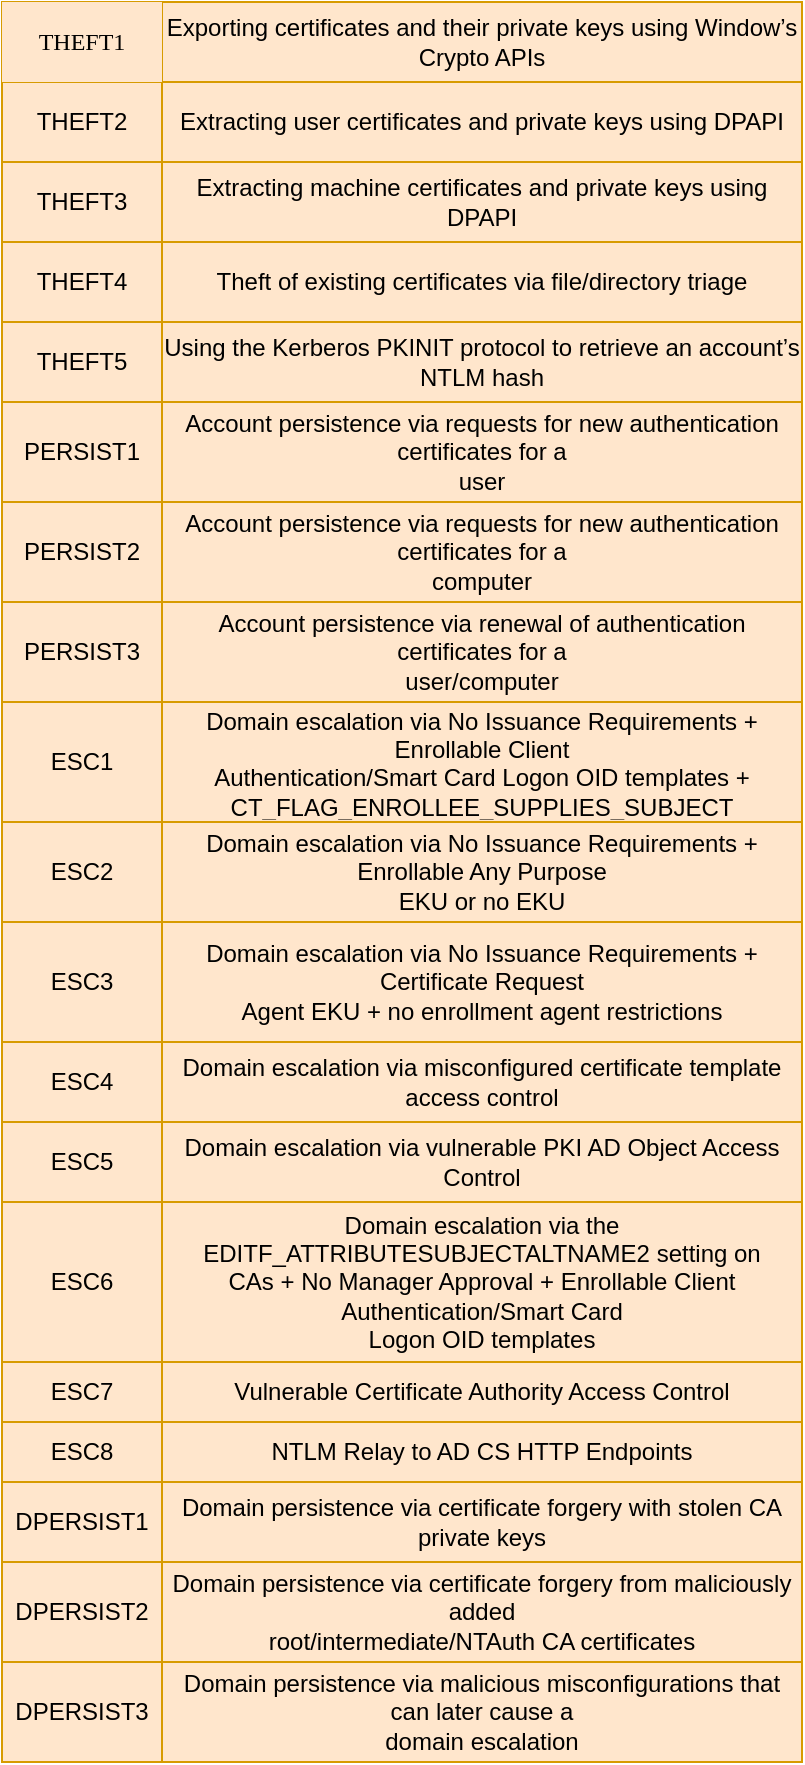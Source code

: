 <mxfile version="20.2.6" type="github">
  <diagram id="JYAazoo-pymMOPZBMjNM" name="Page-1">
    <mxGraphModel dx="1426" dy="946" grid="1" gridSize="10" guides="1" tooltips="1" connect="1" arrows="1" fold="1" page="1" pageScale="1" pageWidth="850" pageHeight="1100" math="0" shadow="0">
      <root>
        <mxCell id="0" />
        <mxCell id="1" parent="0" />
        <mxCell id="oavVsy93mggkFWaxNKw3-1" value="" style="shape=table;startSize=0;container=1;collapsible=0;childLayout=tableLayout;fillColor=#ffe6cc;strokeColor=#d79b00;" vertex="1" parent="1">
          <mxGeometry x="200" y="190" width="400" height="880" as="geometry" />
        </mxCell>
        <mxCell id="oavVsy93mggkFWaxNKw3-2" value="" style="shape=tableRow;horizontal=0;startSize=0;swimlaneHead=0;swimlaneBody=0;top=0;left=0;bottom=0;right=0;collapsible=0;dropTarget=0;fillColor=none;points=[[0,0.5],[1,0.5]];portConstraint=eastwest;fontFamily=Verdana;" vertex="1" parent="oavVsy93mggkFWaxNKw3-1">
          <mxGeometry width="400" height="40" as="geometry" />
        </mxCell>
        <mxCell id="oavVsy93mggkFWaxNKw3-3" value="&lt;meta charset=&quot;utf-8&quot;&gt;THEFT1" style="shape=partialRectangle;html=1;whiteSpace=wrap;connectable=0;overflow=hidden;fillColor=#ffe6cc;top=0;left=0;bottom=0;right=0;pointerEvents=1;strokeColor=#d79b00;fontFamily=Verdana;" vertex="1" parent="oavVsy93mggkFWaxNKw3-2">
          <mxGeometry width="80" height="40" as="geometry">
            <mxRectangle width="80" height="40" as="alternateBounds" />
          </mxGeometry>
        </mxCell>
        <mxCell id="oavVsy93mggkFWaxNKw3-4" value="Exporting certificates and their private keys using Window’s Crypto APIs" style="shape=partialRectangle;html=1;whiteSpace=wrap;connectable=0;overflow=hidden;fillColor=none;top=0;left=0;bottom=0;right=0;pointerEvents=1;" vertex="1" parent="oavVsy93mggkFWaxNKw3-2">
          <mxGeometry x="80" width="320" height="40" as="geometry">
            <mxRectangle width="320" height="40" as="alternateBounds" />
          </mxGeometry>
        </mxCell>
        <mxCell id="oavVsy93mggkFWaxNKw3-5" value="" style="shape=tableRow;horizontal=0;startSize=0;swimlaneHead=0;swimlaneBody=0;top=0;left=0;bottom=0;right=0;collapsible=0;dropTarget=0;fillColor=none;points=[[0,0.5],[1,0.5]];portConstraint=eastwest;" vertex="1" parent="oavVsy93mggkFWaxNKw3-1">
          <mxGeometry y="40" width="400" height="40" as="geometry" />
        </mxCell>
        <mxCell id="oavVsy93mggkFWaxNKw3-6" value="THEFT2" style="shape=partialRectangle;html=1;whiteSpace=wrap;connectable=0;overflow=hidden;fillColor=none;top=0;left=0;bottom=0;right=0;pointerEvents=1;" vertex="1" parent="oavVsy93mggkFWaxNKw3-5">
          <mxGeometry width="80" height="40" as="geometry">
            <mxRectangle width="80" height="40" as="alternateBounds" />
          </mxGeometry>
        </mxCell>
        <mxCell id="oavVsy93mggkFWaxNKw3-7" value="&lt;meta charset=&quot;utf-8&quot;&gt;Extracting user certificates and private keys using DPAPI" style="shape=partialRectangle;html=1;whiteSpace=wrap;connectable=0;overflow=hidden;fillColor=none;top=0;left=0;bottom=0;right=0;pointerEvents=1;" vertex="1" parent="oavVsy93mggkFWaxNKw3-5">
          <mxGeometry x="80" width="320" height="40" as="geometry">
            <mxRectangle width="320" height="40" as="alternateBounds" />
          </mxGeometry>
        </mxCell>
        <mxCell id="oavVsy93mggkFWaxNKw3-8" value="" style="shape=tableRow;horizontal=0;startSize=0;swimlaneHead=0;swimlaneBody=0;top=0;left=0;bottom=0;right=0;collapsible=0;dropTarget=0;fillColor=none;points=[[0,0.5],[1,0.5]];portConstraint=eastwest;" vertex="1" parent="oavVsy93mggkFWaxNKw3-1">
          <mxGeometry y="80" width="400" height="40" as="geometry" />
        </mxCell>
        <mxCell id="oavVsy93mggkFWaxNKw3-9" value="THEFT3" style="shape=partialRectangle;html=1;whiteSpace=wrap;connectable=0;overflow=hidden;fillColor=none;top=0;left=0;bottom=0;right=0;pointerEvents=1;" vertex="1" parent="oavVsy93mggkFWaxNKw3-8">
          <mxGeometry width="80" height="40" as="geometry">
            <mxRectangle width="80" height="40" as="alternateBounds" />
          </mxGeometry>
        </mxCell>
        <mxCell id="oavVsy93mggkFWaxNKw3-10" value="&lt;meta charset=&quot;utf-8&quot;&gt;Extracting machine certificates and private keys using DPAPI" style="shape=partialRectangle;html=1;whiteSpace=wrap;connectable=0;overflow=hidden;fillColor=none;top=0;left=0;bottom=0;right=0;pointerEvents=1;" vertex="1" parent="oavVsy93mggkFWaxNKw3-8">
          <mxGeometry x="80" width="320" height="40" as="geometry">
            <mxRectangle width="320" height="40" as="alternateBounds" />
          </mxGeometry>
        </mxCell>
        <mxCell id="oavVsy93mggkFWaxNKw3-11" value="" style="shape=tableRow;horizontal=0;startSize=0;swimlaneHead=0;swimlaneBody=0;top=0;left=0;bottom=0;right=0;collapsible=0;dropTarget=0;fillColor=none;points=[[0,0.5],[1,0.5]];portConstraint=eastwest;" vertex="1" parent="oavVsy93mggkFWaxNKw3-1">
          <mxGeometry y="120" width="400" height="40" as="geometry" />
        </mxCell>
        <mxCell id="oavVsy93mggkFWaxNKw3-12" value="THEFT4" style="shape=partialRectangle;html=1;whiteSpace=wrap;connectable=0;overflow=hidden;fillColor=none;top=0;left=0;bottom=0;right=0;pointerEvents=1;" vertex="1" parent="oavVsy93mggkFWaxNKw3-11">
          <mxGeometry width="80" height="40" as="geometry">
            <mxRectangle width="80" height="40" as="alternateBounds" />
          </mxGeometry>
        </mxCell>
        <mxCell id="oavVsy93mggkFWaxNKw3-13" value="&lt;meta charset=&quot;utf-8&quot;&gt;Theft of existing certificates via file/directory triage" style="shape=partialRectangle;html=1;whiteSpace=wrap;connectable=0;overflow=hidden;fillColor=none;top=0;left=0;bottom=0;right=0;pointerEvents=1;" vertex="1" parent="oavVsy93mggkFWaxNKw3-11">
          <mxGeometry x="80" width="320" height="40" as="geometry">
            <mxRectangle width="320" height="40" as="alternateBounds" />
          </mxGeometry>
        </mxCell>
        <mxCell id="oavVsy93mggkFWaxNKw3-14" value="" style="shape=tableRow;horizontal=0;startSize=0;swimlaneHead=0;swimlaneBody=0;top=0;left=0;bottom=0;right=0;collapsible=0;dropTarget=0;fillColor=none;points=[[0,0.5],[1,0.5]];portConstraint=eastwest;" vertex="1" parent="oavVsy93mggkFWaxNKw3-1">
          <mxGeometry y="160" width="400" height="40" as="geometry" />
        </mxCell>
        <mxCell id="oavVsy93mggkFWaxNKw3-15" value="THEFT5" style="shape=partialRectangle;html=1;whiteSpace=wrap;connectable=0;overflow=hidden;fillColor=none;top=0;left=0;bottom=0;right=0;pointerEvents=1;" vertex="1" parent="oavVsy93mggkFWaxNKw3-14">
          <mxGeometry width="80" height="40" as="geometry">
            <mxRectangle width="80" height="40" as="alternateBounds" />
          </mxGeometry>
        </mxCell>
        <mxCell id="oavVsy93mggkFWaxNKw3-16" value="&lt;meta charset=&quot;utf-8&quot;&gt;Using the Kerberos PKINIT protocol to retrieve an account’s NTLM hash" style="shape=partialRectangle;html=1;whiteSpace=wrap;connectable=0;overflow=hidden;fillColor=none;top=0;left=0;bottom=0;right=0;pointerEvents=1;" vertex="1" parent="oavVsy93mggkFWaxNKw3-14">
          <mxGeometry x="80" width="320" height="40" as="geometry">
            <mxRectangle width="320" height="40" as="alternateBounds" />
          </mxGeometry>
        </mxCell>
        <mxCell id="oavVsy93mggkFWaxNKw3-17" value="" style="shape=tableRow;horizontal=0;startSize=0;swimlaneHead=0;swimlaneBody=0;top=0;left=0;bottom=0;right=0;collapsible=0;dropTarget=0;fillColor=none;points=[[0,0.5],[1,0.5]];portConstraint=eastwest;" vertex="1" parent="oavVsy93mggkFWaxNKw3-1">
          <mxGeometry y="200" width="400" height="50" as="geometry" />
        </mxCell>
        <mxCell id="oavVsy93mggkFWaxNKw3-18" value="&lt;meta charset=&quot;utf-8&quot;&gt;PERSIST1 " style="shape=partialRectangle;html=1;whiteSpace=wrap;connectable=0;overflow=hidden;fillColor=none;top=0;left=0;bottom=0;right=0;pointerEvents=1;" vertex="1" parent="oavVsy93mggkFWaxNKw3-17">
          <mxGeometry width="80" height="50" as="geometry">
            <mxRectangle width="80" height="50" as="alternateBounds" />
          </mxGeometry>
        </mxCell>
        <mxCell id="oavVsy93mggkFWaxNKw3-19" value="&lt;meta charset=&quot;utf-8&quot;&gt;Account persistence via requests for new authentication certificates for a&#xa;user" style="shape=partialRectangle;html=1;whiteSpace=wrap;connectable=0;overflow=hidden;fillColor=none;top=0;left=0;bottom=0;right=0;pointerEvents=1;" vertex="1" parent="oavVsy93mggkFWaxNKw3-17">
          <mxGeometry x="80" width="320" height="50" as="geometry">
            <mxRectangle width="320" height="50" as="alternateBounds" />
          </mxGeometry>
        </mxCell>
        <mxCell id="oavVsy93mggkFWaxNKw3-20" value="" style="shape=tableRow;horizontal=0;startSize=0;swimlaneHead=0;swimlaneBody=0;top=0;left=0;bottom=0;right=0;collapsible=0;dropTarget=0;fillColor=none;points=[[0,0.5],[1,0.5]];portConstraint=eastwest;" vertex="1" parent="oavVsy93mggkFWaxNKw3-1">
          <mxGeometry y="250" width="400" height="50" as="geometry" />
        </mxCell>
        <mxCell id="oavVsy93mggkFWaxNKw3-21" value="PERSIST2" style="shape=partialRectangle;html=1;whiteSpace=wrap;connectable=0;overflow=hidden;fillColor=none;top=0;left=0;bottom=0;right=0;pointerEvents=1;" vertex="1" parent="oavVsy93mggkFWaxNKw3-20">
          <mxGeometry width="80" height="50" as="geometry">
            <mxRectangle width="80" height="50" as="alternateBounds" />
          </mxGeometry>
        </mxCell>
        <mxCell id="oavVsy93mggkFWaxNKw3-22" value="&lt;meta charset=&quot;utf-8&quot;&gt;Account persistence via requests for new authentication certificates for a&#xa;computer" style="shape=partialRectangle;html=1;whiteSpace=wrap;connectable=0;overflow=hidden;fillColor=none;top=0;left=0;bottom=0;right=0;pointerEvents=1;" vertex="1" parent="oavVsy93mggkFWaxNKw3-20">
          <mxGeometry x="80" width="320" height="50" as="geometry">
            <mxRectangle width="320" height="50" as="alternateBounds" />
          </mxGeometry>
        </mxCell>
        <mxCell id="oavVsy93mggkFWaxNKw3-23" value="" style="shape=tableRow;horizontal=0;startSize=0;swimlaneHead=0;swimlaneBody=0;top=0;left=0;bottom=0;right=0;collapsible=0;dropTarget=0;fillColor=none;points=[[0,0.5],[1,0.5]];portConstraint=eastwest;" vertex="1" parent="oavVsy93mggkFWaxNKw3-1">
          <mxGeometry y="300" width="400" height="50" as="geometry" />
        </mxCell>
        <mxCell id="oavVsy93mggkFWaxNKw3-24" value="PERSIST3" style="shape=partialRectangle;html=1;whiteSpace=wrap;connectable=0;overflow=hidden;fillColor=none;top=0;left=0;bottom=0;right=0;pointerEvents=1;" vertex="1" parent="oavVsy93mggkFWaxNKw3-23">
          <mxGeometry width="80" height="50" as="geometry">
            <mxRectangle width="80" height="50" as="alternateBounds" />
          </mxGeometry>
        </mxCell>
        <mxCell id="oavVsy93mggkFWaxNKw3-25" value="&lt;meta charset=&quot;utf-8&quot;&gt;Account persistence via renewal of authentication certificates for a&#xa;user/computer" style="shape=partialRectangle;html=1;whiteSpace=wrap;connectable=0;overflow=hidden;fillColor=none;top=0;left=0;bottom=0;right=0;pointerEvents=1;" vertex="1" parent="oavVsy93mggkFWaxNKw3-23">
          <mxGeometry x="80" width="320" height="50" as="geometry">
            <mxRectangle width="320" height="50" as="alternateBounds" />
          </mxGeometry>
        </mxCell>
        <mxCell id="oavVsy93mggkFWaxNKw3-26" value="" style="shape=tableRow;horizontal=0;startSize=0;swimlaneHead=0;swimlaneBody=0;top=0;left=0;bottom=0;right=0;collapsible=0;dropTarget=0;fillColor=none;points=[[0,0.5],[1,0.5]];portConstraint=eastwest;" vertex="1" parent="oavVsy93mggkFWaxNKw3-1">
          <mxGeometry y="350" width="400" height="60" as="geometry" />
        </mxCell>
        <mxCell id="oavVsy93mggkFWaxNKw3-27" value="&lt;meta charset=&quot;utf-8&quot;&gt;ESC1" style="shape=partialRectangle;html=1;whiteSpace=wrap;connectable=0;overflow=hidden;fillColor=none;top=0;left=0;bottom=0;right=0;pointerEvents=1;" vertex="1" parent="oavVsy93mggkFWaxNKw3-26">
          <mxGeometry width="80" height="60" as="geometry">
            <mxRectangle width="80" height="60" as="alternateBounds" />
          </mxGeometry>
        </mxCell>
        <mxCell id="oavVsy93mggkFWaxNKw3-28" value="&lt;meta charset=&quot;utf-8&quot;&gt;Domain escalation via No Issuance Requirements + Enrollable Client&#xa;Authentication/Smart Card Logon OID templates +&#xa;CT_FLAG_ENROLLEE_SUPPLIES_SUBJECT" style="shape=partialRectangle;html=1;whiteSpace=wrap;connectable=0;overflow=hidden;fillColor=none;top=0;left=0;bottom=0;right=0;pointerEvents=1;" vertex="1" parent="oavVsy93mggkFWaxNKw3-26">
          <mxGeometry x="80" width="320" height="60" as="geometry">
            <mxRectangle width="320" height="60" as="alternateBounds" />
          </mxGeometry>
        </mxCell>
        <mxCell id="oavVsy93mggkFWaxNKw3-29" value="" style="shape=tableRow;horizontal=0;startSize=0;swimlaneHead=0;swimlaneBody=0;top=0;left=0;bottom=0;right=0;collapsible=0;dropTarget=0;fillColor=none;points=[[0,0.5],[1,0.5]];portConstraint=eastwest;" vertex="1" parent="oavVsy93mggkFWaxNKw3-1">
          <mxGeometry y="410" width="400" height="50" as="geometry" />
        </mxCell>
        <mxCell id="oavVsy93mggkFWaxNKw3-30" value="ESC2" style="shape=partialRectangle;html=1;whiteSpace=wrap;connectable=0;overflow=hidden;fillColor=none;top=0;left=0;bottom=0;right=0;pointerEvents=1;" vertex="1" parent="oavVsy93mggkFWaxNKw3-29">
          <mxGeometry width="80" height="50" as="geometry">
            <mxRectangle width="80" height="50" as="alternateBounds" />
          </mxGeometry>
        </mxCell>
        <mxCell id="oavVsy93mggkFWaxNKw3-31" value="&lt;meta charset=&quot;utf-8&quot;&gt;Domain escalation via No Issuance Requirements + Enrollable Any Purpose&#xa;EKU or no EKU" style="shape=partialRectangle;html=1;whiteSpace=wrap;connectable=0;overflow=hidden;fillColor=none;top=0;left=0;bottom=0;right=0;pointerEvents=1;" vertex="1" parent="oavVsy93mggkFWaxNKw3-29">
          <mxGeometry x="80" width="320" height="50" as="geometry">
            <mxRectangle width="320" height="50" as="alternateBounds" />
          </mxGeometry>
        </mxCell>
        <mxCell id="oavVsy93mggkFWaxNKw3-32" value="" style="shape=tableRow;horizontal=0;startSize=0;swimlaneHead=0;swimlaneBody=0;top=0;left=0;bottom=0;right=0;collapsible=0;dropTarget=0;fillColor=none;points=[[0,0.5],[1,0.5]];portConstraint=eastwest;" vertex="1" parent="oavVsy93mggkFWaxNKw3-1">
          <mxGeometry y="460" width="400" height="60" as="geometry" />
        </mxCell>
        <mxCell id="oavVsy93mggkFWaxNKw3-33" value="ESC3" style="shape=partialRectangle;html=1;whiteSpace=wrap;connectable=0;overflow=hidden;fillColor=none;top=0;left=0;bottom=0;right=0;pointerEvents=1;" vertex="1" parent="oavVsy93mggkFWaxNKw3-32">
          <mxGeometry width="80" height="60" as="geometry">
            <mxRectangle width="80" height="60" as="alternateBounds" />
          </mxGeometry>
        </mxCell>
        <mxCell id="oavVsy93mggkFWaxNKw3-34" value="&lt;meta charset=&quot;utf-8&quot;&gt;Domain escalation via No Issuance Requirements + Certificate Request&#xa;Agent EKU + no enrollment agent restrictions" style="shape=partialRectangle;html=1;whiteSpace=wrap;connectable=0;overflow=hidden;fillColor=none;top=0;left=0;bottom=0;right=0;pointerEvents=1;" vertex="1" parent="oavVsy93mggkFWaxNKw3-32">
          <mxGeometry x="80" width="320" height="60" as="geometry">
            <mxRectangle width="320" height="60" as="alternateBounds" />
          </mxGeometry>
        </mxCell>
        <mxCell id="oavVsy93mggkFWaxNKw3-35" value="" style="shape=tableRow;horizontal=0;startSize=0;swimlaneHead=0;swimlaneBody=0;top=0;left=0;bottom=0;right=0;collapsible=0;dropTarget=0;fillColor=none;points=[[0,0.5],[1,0.5]];portConstraint=eastwest;" vertex="1" parent="oavVsy93mggkFWaxNKw3-1">
          <mxGeometry y="520" width="400" height="40" as="geometry" />
        </mxCell>
        <mxCell id="oavVsy93mggkFWaxNKw3-36" value="ESC4" style="shape=partialRectangle;html=1;whiteSpace=wrap;connectable=0;overflow=hidden;fillColor=none;top=0;left=0;bottom=0;right=0;pointerEvents=1;" vertex="1" parent="oavVsy93mggkFWaxNKw3-35">
          <mxGeometry width="80" height="40" as="geometry">
            <mxRectangle width="80" height="40" as="alternateBounds" />
          </mxGeometry>
        </mxCell>
        <mxCell id="oavVsy93mggkFWaxNKw3-37" value="&lt;meta charset=&quot;utf-8&quot;&gt;Domain escalation via misconfigured certificate template access control" style="shape=partialRectangle;html=1;whiteSpace=wrap;connectable=0;overflow=hidden;fillColor=none;top=0;left=0;bottom=0;right=0;pointerEvents=1;" vertex="1" parent="oavVsy93mggkFWaxNKw3-35">
          <mxGeometry x="80" width="320" height="40" as="geometry">
            <mxRectangle width="320" height="40" as="alternateBounds" />
          </mxGeometry>
        </mxCell>
        <mxCell id="oavVsy93mggkFWaxNKw3-38" value="" style="shape=tableRow;horizontal=0;startSize=0;swimlaneHead=0;swimlaneBody=0;top=0;left=0;bottom=0;right=0;collapsible=0;dropTarget=0;fillColor=none;points=[[0,0.5],[1,0.5]];portConstraint=eastwest;" vertex="1" parent="oavVsy93mggkFWaxNKw3-1">
          <mxGeometry y="560" width="400" height="40" as="geometry" />
        </mxCell>
        <mxCell id="oavVsy93mggkFWaxNKw3-39" value="ESC5" style="shape=partialRectangle;html=1;whiteSpace=wrap;connectable=0;overflow=hidden;fillColor=none;top=0;left=0;bottom=0;right=0;pointerEvents=1;" vertex="1" parent="oavVsy93mggkFWaxNKw3-38">
          <mxGeometry width="80" height="40" as="geometry">
            <mxRectangle width="80" height="40" as="alternateBounds" />
          </mxGeometry>
        </mxCell>
        <mxCell id="oavVsy93mggkFWaxNKw3-40" value="&lt;meta charset=&quot;utf-8&quot;&gt;Domain escalation via vulnerable PKI AD Object Access Control" style="shape=partialRectangle;html=1;whiteSpace=wrap;connectable=0;overflow=hidden;fillColor=none;top=0;left=0;bottom=0;right=0;pointerEvents=1;" vertex="1" parent="oavVsy93mggkFWaxNKw3-38">
          <mxGeometry x="80" width="320" height="40" as="geometry">
            <mxRectangle width="320" height="40" as="alternateBounds" />
          </mxGeometry>
        </mxCell>
        <mxCell id="oavVsy93mggkFWaxNKw3-41" value="" style="shape=tableRow;horizontal=0;startSize=0;swimlaneHead=0;swimlaneBody=0;top=0;left=0;bottom=0;right=0;collapsible=0;dropTarget=0;fillColor=none;points=[[0,0.5],[1,0.5]];portConstraint=eastwest;" vertex="1" parent="oavVsy93mggkFWaxNKw3-1">
          <mxGeometry y="600" width="400" height="80" as="geometry" />
        </mxCell>
        <mxCell id="oavVsy93mggkFWaxNKw3-42" value="ESC6" style="shape=partialRectangle;html=1;whiteSpace=wrap;connectable=0;overflow=hidden;fillColor=none;top=0;left=0;bottom=0;right=0;pointerEvents=1;" vertex="1" parent="oavVsy93mggkFWaxNKw3-41">
          <mxGeometry width="80" height="80" as="geometry">
            <mxRectangle width="80" height="80" as="alternateBounds" />
          </mxGeometry>
        </mxCell>
        <mxCell id="oavVsy93mggkFWaxNKw3-43" value="&lt;meta charset=&quot;utf-8&quot;&gt;Domain escalation via the EDITF_ATTRIBUTESUBJECTALTNAME2 setting on&#xa;CAs + No Manager Approval + Enrollable Client Authentication/Smart Card&#xa;Logon OID templates" style="shape=partialRectangle;html=1;whiteSpace=wrap;connectable=0;overflow=hidden;fillColor=none;top=0;left=0;bottom=0;right=0;pointerEvents=1;" vertex="1" parent="oavVsy93mggkFWaxNKw3-41">
          <mxGeometry x="80" width="320" height="80" as="geometry">
            <mxRectangle width="320" height="80" as="alternateBounds" />
          </mxGeometry>
        </mxCell>
        <mxCell id="oavVsy93mggkFWaxNKw3-62" style="shape=tableRow;horizontal=0;startSize=0;swimlaneHead=0;swimlaneBody=0;top=0;left=0;bottom=0;right=0;collapsible=0;dropTarget=0;fillColor=none;points=[[0,0.5],[1,0.5]];portConstraint=eastwest;" vertex="1" parent="oavVsy93mggkFWaxNKw3-1">
          <mxGeometry y="680" width="400" height="30" as="geometry" />
        </mxCell>
        <mxCell id="oavVsy93mggkFWaxNKw3-63" value="ESC7" style="shape=partialRectangle;html=1;whiteSpace=wrap;connectable=0;overflow=hidden;fillColor=none;top=0;left=0;bottom=0;right=0;pointerEvents=1;" vertex="1" parent="oavVsy93mggkFWaxNKw3-62">
          <mxGeometry width="80" height="30" as="geometry">
            <mxRectangle width="80" height="30" as="alternateBounds" />
          </mxGeometry>
        </mxCell>
        <mxCell id="oavVsy93mggkFWaxNKw3-64" value="&lt;meta charset=&quot;utf-8&quot;&gt;Vulnerable Certificate Authority Access Control" style="shape=partialRectangle;html=1;whiteSpace=wrap;connectable=0;overflow=hidden;fillColor=none;top=0;left=0;bottom=0;right=0;pointerEvents=1;" vertex="1" parent="oavVsy93mggkFWaxNKw3-62">
          <mxGeometry x="80" width="320" height="30" as="geometry">
            <mxRectangle width="320" height="30" as="alternateBounds" />
          </mxGeometry>
        </mxCell>
        <mxCell id="oavVsy93mggkFWaxNKw3-59" style="shape=tableRow;horizontal=0;startSize=0;swimlaneHead=0;swimlaneBody=0;top=0;left=0;bottom=0;right=0;collapsible=0;dropTarget=0;fillColor=none;points=[[0,0.5],[1,0.5]];portConstraint=eastwest;" vertex="1" parent="oavVsy93mggkFWaxNKw3-1">
          <mxGeometry y="710" width="400" height="30" as="geometry" />
        </mxCell>
        <mxCell id="oavVsy93mggkFWaxNKw3-60" value="ESC8" style="shape=partialRectangle;html=1;whiteSpace=wrap;connectable=0;overflow=hidden;fillColor=none;top=0;left=0;bottom=0;right=0;pointerEvents=1;" vertex="1" parent="oavVsy93mggkFWaxNKw3-59">
          <mxGeometry width="80" height="30" as="geometry">
            <mxRectangle width="80" height="30" as="alternateBounds" />
          </mxGeometry>
        </mxCell>
        <mxCell id="oavVsy93mggkFWaxNKw3-61" value="&lt;meta charset=&quot;utf-8&quot;&gt;NTLM Relay to AD CS HTTP Endpoints" style="shape=partialRectangle;html=1;whiteSpace=wrap;connectable=0;overflow=hidden;fillColor=none;top=0;left=0;bottom=0;right=0;pointerEvents=1;" vertex="1" parent="oavVsy93mggkFWaxNKw3-59">
          <mxGeometry x="80" width="320" height="30" as="geometry">
            <mxRectangle width="320" height="30" as="alternateBounds" />
          </mxGeometry>
        </mxCell>
        <mxCell id="oavVsy93mggkFWaxNKw3-56" style="shape=tableRow;horizontal=0;startSize=0;swimlaneHead=0;swimlaneBody=0;top=0;left=0;bottom=0;right=0;collapsible=0;dropTarget=0;fillColor=none;points=[[0,0.5],[1,0.5]];portConstraint=eastwest;" vertex="1" parent="oavVsy93mggkFWaxNKw3-1">
          <mxGeometry y="740" width="400" height="40" as="geometry" />
        </mxCell>
        <mxCell id="oavVsy93mggkFWaxNKw3-57" value="&lt;meta charset=&quot;utf-8&quot;&gt;DPERSIST1" style="shape=partialRectangle;html=1;whiteSpace=wrap;connectable=0;overflow=hidden;fillColor=none;top=0;left=0;bottom=0;right=0;pointerEvents=1;" vertex="1" parent="oavVsy93mggkFWaxNKw3-56">
          <mxGeometry width="80" height="40" as="geometry">
            <mxRectangle width="80" height="40" as="alternateBounds" />
          </mxGeometry>
        </mxCell>
        <mxCell id="oavVsy93mggkFWaxNKw3-58" value="&lt;meta charset=&quot;utf-8&quot;&gt;Domain persistence via certificate forgery with stolen CA private keys" style="shape=partialRectangle;html=1;whiteSpace=wrap;connectable=0;overflow=hidden;fillColor=none;top=0;left=0;bottom=0;right=0;pointerEvents=1;" vertex="1" parent="oavVsy93mggkFWaxNKw3-56">
          <mxGeometry x="80" width="320" height="40" as="geometry">
            <mxRectangle width="320" height="40" as="alternateBounds" />
          </mxGeometry>
        </mxCell>
        <mxCell id="oavVsy93mggkFWaxNKw3-53" style="shape=tableRow;horizontal=0;startSize=0;swimlaneHead=0;swimlaneBody=0;top=0;left=0;bottom=0;right=0;collapsible=0;dropTarget=0;fillColor=none;points=[[0,0.5],[1,0.5]];portConstraint=eastwest;" vertex="1" parent="oavVsy93mggkFWaxNKw3-1">
          <mxGeometry y="780" width="400" height="50" as="geometry" />
        </mxCell>
        <mxCell id="oavVsy93mggkFWaxNKw3-54" value="DPERSIST2" style="shape=partialRectangle;html=1;whiteSpace=wrap;connectable=0;overflow=hidden;fillColor=none;top=0;left=0;bottom=0;right=0;pointerEvents=1;" vertex="1" parent="oavVsy93mggkFWaxNKw3-53">
          <mxGeometry width="80" height="50" as="geometry">
            <mxRectangle width="80" height="50" as="alternateBounds" />
          </mxGeometry>
        </mxCell>
        <mxCell id="oavVsy93mggkFWaxNKw3-55" value="&lt;meta charset=&quot;utf-8&quot;&gt;Domain persistence via certificate forgery from maliciously added&#xa;root/intermediate/NTAuth CA certificates " style="shape=partialRectangle;html=1;whiteSpace=wrap;connectable=0;overflow=hidden;fillColor=none;top=0;left=0;bottom=0;right=0;pointerEvents=1;" vertex="1" parent="oavVsy93mggkFWaxNKw3-53">
          <mxGeometry x="80" width="320" height="50" as="geometry">
            <mxRectangle width="320" height="50" as="alternateBounds" />
          </mxGeometry>
        </mxCell>
        <mxCell id="oavVsy93mggkFWaxNKw3-50" style="shape=tableRow;horizontal=0;startSize=0;swimlaneHead=0;swimlaneBody=0;top=0;left=0;bottom=0;right=0;collapsible=0;dropTarget=0;fillColor=none;points=[[0,0.5],[1,0.5]];portConstraint=eastwest;" vertex="1" parent="oavVsy93mggkFWaxNKw3-1">
          <mxGeometry y="830" width="400" height="50" as="geometry" />
        </mxCell>
        <mxCell id="oavVsy93mggkFWaxNKw3-51" value="DPERSIST3" style="shape=partialRectangle;html=1;whiteSpace=wrap;connectable=0;overflow=hidden;fillColor=none;top=0;left=0;bottom=0;right=0;pointerEvents=1;" vertex="1" parent="oavVsy93mggkFWaxNKw3-50">
          <mxGeometry width="80" height="50" as="geometry">
            <mxRectangle width="80" height="50" as="alternateBounds" />
          </mxGeometry>
        </mxCell>
        <mxCell id="oavVsy93mggkFWaxNKw3-52" value="&lt;meta charset=&quot;utf-8&quot;&gt;Domain persistence via malicious misconfigurations that can later cause a&#xa;domain escalation" style="shape=partialRectangle;html=1;whiteSpace=wrap;connectable=0;overflow=hidden;fillColor=none;top=0;left=0;bottom=0;right=0;pointerEvents=1;" vertex="1" parent="oavVsy93mggkFWaxNKw3-50">
          <mxGeometry x="80" width="320" height="50" as="geometry">
            <mxRectangle width="320" height="50" as="alternateBounds" />
          </mxGeometry>
        </mxCell>
      </root>
    </mxGraphModel>
  </diagram>
</mxfile>
